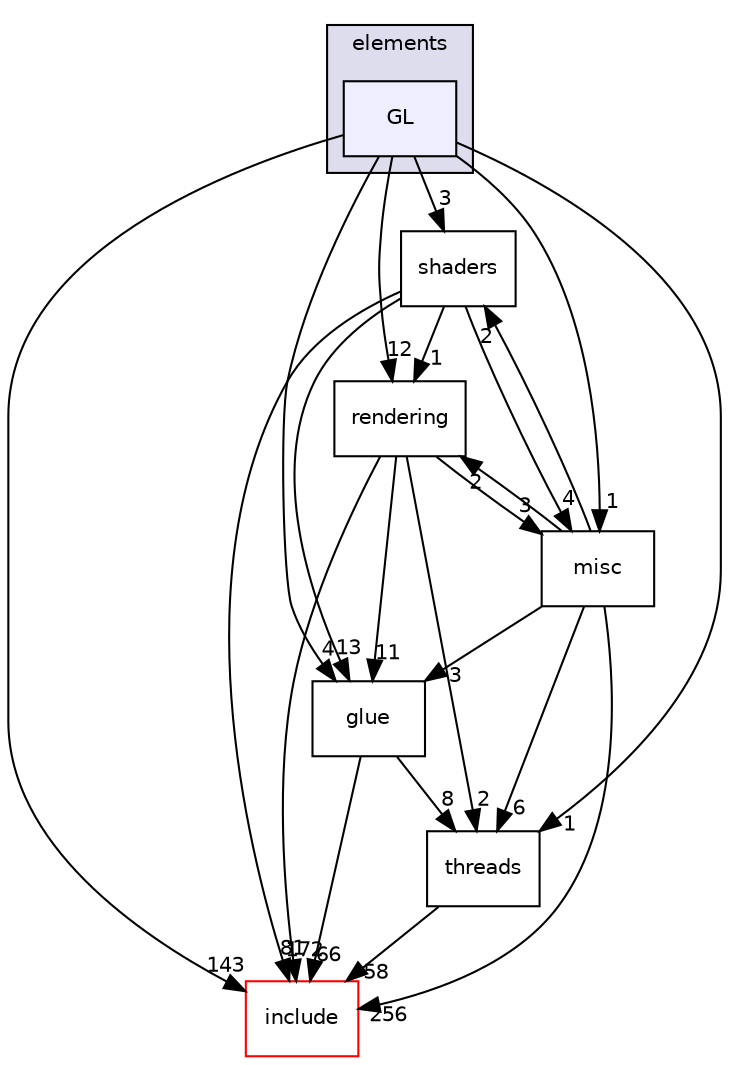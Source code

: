 digraph "src/elements/GL" {
  compound=true
  node [ fontsize="10", fontname="Helvetica"];
  edge [ labelfontsize="10", labelfontname="Helvetica"];
  subgraph clusterdir_b2470cdf236b10787c6012057be7848d {
    graph [ bgcolor="#ddddee", pencolor="black", label="elements" fontname="Helvetica", fontsize="10", URL="dir_b2470cdf236b10787c6012057be7848d.html"]
  dir_30e6e27e6d51b27ebb9851e31ff4928b [shape=box, label="GL", style="filled", fillcolor="#eeeeff", pencolor="black", URL="dir_30e6e27e6d51b27ebb9851e31ff4928b.html"];
  }
  dir_0a4b4be470ccb3aa51643a03ee90aa9a [shape=box label="shaders" URL="dir_0a4b4be470ccb3aa51643a03ee90aa9a.html"];
  dir_1243271318b2b38807a3b1d2ca08dd72 [shape=box label="rendering" URL="dir_1243271318b2b38807a3b1d2ca08dd72.html"];
  dir_3454632d1a606e9a309cdaae2c26d5ae [shape=box label="threads" URL="dir_3454632d1a606e9a309cdaae2c26d5ae.html"];
  dir_88826aa2a10e1882b573f502bc7f4b55 [shape=box label="misc" URL="dir_88826aa2a10e1882b573f502bc7f4b55.html"];
  dir_d44c64559bbebec7f509842c48db8b23 [shape=box label="include" fillcolor="white" style="filled" color="red" URL="dir_d44c64559bbebec7f509842c48db8b23.html"];
  dir_f2bd59bdb8f75ec501a29f05f69524a3 [shape=box label="glue" URL="dir_f2bd59bdb8f75ec501a29f05f69524a3.html"];
  dir_1243271318b2b38807a3b1d2ca08dd72->dir_3454632d1a606e9a309cdaae2c26d5ae [headlabel="2", labeldistance=1.5 headhref="dir_000077_000062.html"];
  dir_1243271318b2b38807a3b1d2ca08dd72->dir_88826aa2a10e1882b573f502bc7f4b55 [headlabel="3", labeldistance=1.5 headhref="dir_000077_000070.html"];
  dir_1243271318b2b38807a3b1d2ca08dd72->dir_d44c64559bbebec7f509842c48db8b23 [headlabel="172", labeldistance=1.5 headhref="dir_000077_000000.html"];
  dir_1243271318b2b38807a3b1d2ca08dd72->dir_f2bd59bdb8f75ec501a29f05f69524a3 [headlabel="11", labeldistance=1.5 headhref="dir_000077_000063.html"];
  dir_0a4b4be470ccb3aa51643a03ee90aa9a->dir_1243271318b2b38807a3b1d2ca08dd72 [headlabel="1", labeldistance=1.5 headhref="dir_000080_000077.html"];
  dir_0a4b4be470ccb3aa51643a03ee90aa9a->dir_88826aa2a10e1882b573f502bc7f4b55 [headlabel="4", labeldistance=1.5 headhref="dir_000080_000070.html"];
  dir_0a4b4be470ccb3aa51643a03ee90aa9a->dir_d44c64559bbebec7f509842c48db8b23 [headlabel="81", labeldistance=1.5 headhref="dir_000080_000000.html"];
  dir_0a4b4be470ccb3aa51643a03ee90aa9a->dir_f2bd59bdb8f75ec501a29f05f69524a3 [headlabel="13", labeldistance=1.5 headhref="dir_000080_000063.html"];
  dir_3454632d1a606e9a309cdaae2c26d5ae->dir_d44c64559bbebec7f509842c48db8b23 [headlabel="58", labeldistance=1.5 headhref="dir_000062_000000.html"];
  dir_30e6e27e6d51b27ebb9851e31ff4928b->dir_0a4b4be470ccb3aa51643a03ee90aa9a [headlabel="3", labeldistance=1.5 headhref="dir_000056_000080.html"];
  dir_30e6e27e6d51b27ebb9851e31ff4928b->dir_1243271318b2b38807a3b1d2ca08dd72 [headlabel="12", labeldistance=1.5 headhref="dir_000056_000077.html"];
  dir_30e6e27e6d51b27ebb9851e31ff4928b->dir_3454632d1a606e9a309cdaae2c26d5ae [headlabel="1", labeldistance=1.5 headhref="dir_000056_000062.html"];
  dir_30e6e27e6d51b27ebb9851e31ff4928b->dir_88826aa2a10e1882b573f502bc7f4b55 [headlabel="1", labeldistance=1.5 headhref="dir_000056_000070.html"];
  dir_30e6e27e6d51b27ebb9851e31ff4928b->dir_d44c64559bbebec7f509842c48db8b23 [headlabel="143", labeldistance=1.5 headhref="dir_000056_000000.html"];
  dir_30e6e27e6d51b27ebb9851e31ff4928b->dir_f2bd59bdb8f75ec501a29f05f69524a3 [headlabel="4", labeldistance=1.5 headhref="dir_000056_000063.html"];
  dir_f2bd59bdb8f75ec501a29f05f69524a3->dir_3454632d1a606e9a309cdaae2c26d5ae [headlabel="8", labeldistance=1.5 headhref="dir_000063_000062.html"];
  dir_f2bd59bdb8f75ec501a29f05f69524a3->dir_d44c64559bbebec7f509842c48db8b23 [headlabel="66", labeldistance=1.5 headhref="dir_000063_000000.html"];
  dir_88826aa2a10e1882b573f502bc7f4b55->dir_0a4b4be470ccb3aa51643a03ee90aa9a [headlabel="2", labeldistance=1.5 headhref="dir_000070_000080.html"];
  dir_88826aa2a10e1882b573f502bc7f4b55->dir_1243271318b2b38807a3b1d2ca08dd72 [headlabel="2", labeldistance=1.5 headhref="dir_000070_000077.html"];
  dir_88826aa2a10e1882b573f502bc7f4b55->dir_3454632d1a606e9a309cdaae2c26d5ae [headlabel="6", labeldistance=1.5 headhref="dir_000070_000062.html"];
  dir_88826aa2a10e1882b573f502bc7f4b55->dir_d44c64559bbebec7f509842c48db8b23 [headlabel="256", labeldistance=1.5 headhref="dir_000070_000000.html"];
  dir_88826aa2a10e1882b573f502bc7f4b55->dir_f2bd59bdb8f75ec501a29f05f69524a3 [headlabel="3", labeldistance=1.5 headhref="dir_000070_000063.html"];
}
